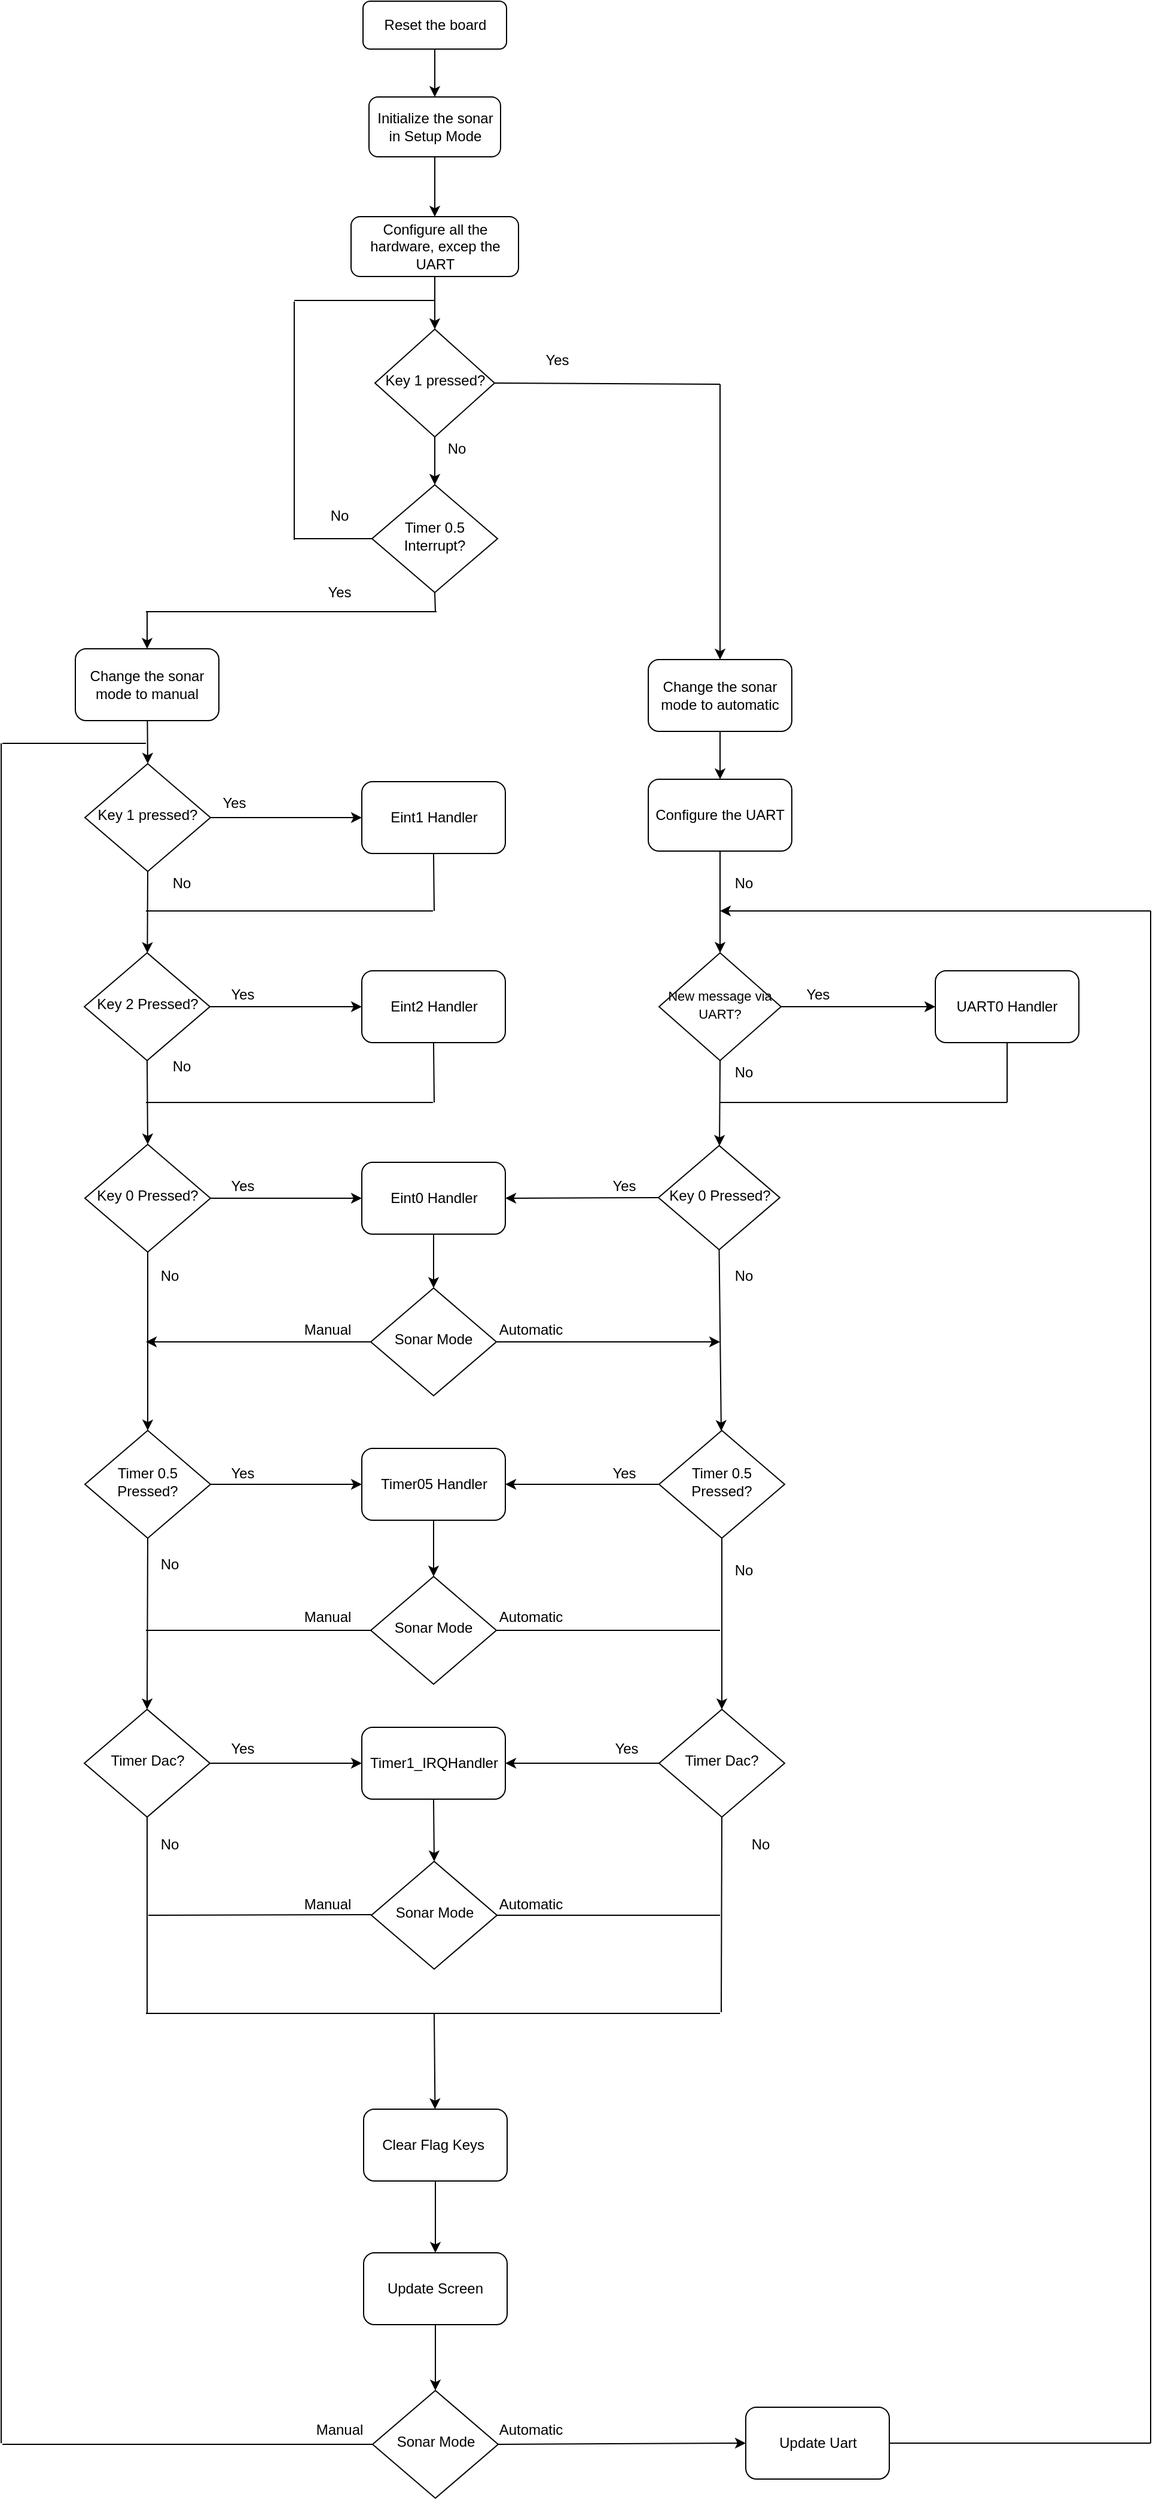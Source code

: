 <mxfile version="14.2.4" type="device"><diagram id="C5RBs43oDa-KdzZeNtuy" name="Page-1"><mxGraphModel dx="1422" dy="724" grid="1" gridSize="10" guides="1" tooltips="1" connect="1" arrows="1" fold="1" page="1" pageScale="1" pageWidth="1654" pageHeight="2336" math="0" shadow="0"><root><mxCell id="WIyWlLk6GJQsqaUBKTNV-0"/><mxCell id="WIyWlLk6GJQsqaUBKTNV-1" parent="WIyWlLk6GJQsqaUBKTNV-0"/><mxCell id="WIyWlLk6GJQsqaUBKTNV-3" value="Reset the board" style="rounded=1;whiteSpace=wrap;html=1;fontSize=12;glass=0;strokeWidth=1;shadow=0;" parent="WIyWlLk6GJQsqaUBKTNV-1" vertex="1"><mxGeometry x="541.5" y="40" width="120" height="40" as="geometry"/></mxCell><mxCell id="4VeBhfppDCHoJn8BkXai-1" value="Configure all the hardware, excep the UART" style="rounded=1;whiteSpace=wrap;html=1;fontSize=12;glass=0;strokeWidth=1;shadow=0;" parent="WIyWlLk6GJQsqaUBKTNV-1" vertex="1"><mxGeometry x="531.5" y="220" width="140" height="50" as="geometry"/></mxCell><mxCell id="4VeBhfppDCHoJn8BkXai-3" value="Initialize the sonar in Setup Mode" style="rounded=1;whiteSpace=wrap;html=1;" parent="WIyWlLk6GJQsqaUBKTNV-1" vertex="1"><mxGeometry x="546.5" y="120" width="110" height="50" as="geometry"/></mxCell><mxCell id="4VeBhfppDCHoJn8BkXai-4" value="" style="endArrow=classic;html=1;exitX=0.5;exitY=1;exitDx=0;exitDy=0;entryX=0.5;entryY=0;entryDx=0;entryDy=0;" parent="WIyWlLk6GJQsqaUBKTNV-1" source="WIyWlLk6GJQsqaUBKTNV-3" target="4VeBhfppDCHoJn8BkXai-3" edge="1"><mxGeometry width="50" height="50" relative="1" as="geometry"><mxPoint x="781.5" y="160" as="sourcePoint"/><mxPoint x="831.5" y="110" as="targetPoint"/></mxGeometry></mxCell><mxCell id="4VeBhfppDCHoJn8BkXai-5" value="" style="endArrow=classic;html=1;exitX=0.5;exitY=1;exitDx=0;exitDy=0;entryX=0.5;entryY=0;entryDx=0;entryDy=0;" parent="WIyWlLk6GJQsqaUBKTNV-1" source="4VeBhfppDCHoJn8BkXai-3" target="4VeBhfppDCHoJn8BkXai-1" edge="1"><mxGeometry width="50" height="50" relative="1" as="geometry"><mxPoint x="781.5" y="280" as="sourcePoint"/><mxPoint x="601.5" y="210" as="targetPoint"/></mxGeometry></mxCell><mxCell id="4VeBhfppDCHoJn8BkXai-6" value="Timer 0.5 Interrupt?" style="rhombus;whiteSpace=wrap;html=1;shadow=0;fontFamily=Helvetica;fontSize=12;align=center;strokeWidth=1;spacing=6;spacingTop=-4;" parent="WIyWlLk6GJQsqaUBKTNV-1" vertex="1"><mxGeometry x="549" y="444" width="105" height="90" as="geometry"/></mxCell><mxCell id="4VeBhfppDCHoJn8BkXai-8" value="Key 1 pressed?" style="rhombus;whiteSpace=wrap;html=1;shadow=0;fontFamily=Helvetica;fontSize=12;align=center;strokeWidth=1;spacing=6;spacingTop=-4;" parent="WIyWlLk6GJQsqaUBKTNV-1" vertex="1"><mxGeometry x="551.5" y="314" width="100" height="90" as="geometry"/></mxCell><mxCell id="4VeBhfppDCHoJn8BkXai-10" value="Yes" style="text;html=1;strokeColor=none;fillColor=none;align=center;verticalAlign=middle;whiteSpace=wrap;rounded=0;" parent="WIyWlLk6GJQsqaUBKTNV-1" vertex="1"><mxGeometry x="684" y="330" width="40" height="20" as="geometry"/></mxCell><mxCell id="4VeBhfppDCHoJn8BkXai-12" value="Change the sonar mode to automatic" style="rounded=1;whiteSpace=wrap;html=1;" parent="WIyWlLk6GJQsqaUBKTNV-1" vertex="1"><mxGeometry x="780" y="590" width="120" height="60" as="geometry"/></mxCell><mxCell id="4VeBhfppDCHoJn8BkXai-13" value="Configure the UART" style="rounded=1;whiteSpace=wrap;html=1;" parent="WIyWlLk6GJQsqaUBKTNV-1" vertex="1"><mxGeometry x="780" y="690" width="120" height="60" as="geometry"/></mxCell><mxCell id="4VeBhfppDCHoJn8BkXai-16" value="" style="endArrow=none;html=1;entryX=0;entryY=0.5;entryDx=0;entryDy=0;" parent="WIyWlLk6GJQsqaUBKTNV-1" target="4VeBhfppDCHoJn8BkXai-6" edge="1"><mxGeometry width="50" height="50" relative="1" as="geometry"><mxPoint x="484" y="489" as="sourcePoint"/><mxPoint x="604" y="578" as="targetPoint"/></mxGeometry></mxCell><mxCell id="4VeBhfppDCHoJn8BkXai-17" value="" style="endArrow=none;html=1;" parent="WIyWlLk6GJQsqaUBKTNV-1" edge="1"><mxGeometry width="50" height="50" relative="1" as="geometry"><mxPoint x="484" y="490" as="sourcePoint"/><mxPoint x="484" y="291" as="targetPoint"/></mxGeometry></mxCell><mxCell id="4VeBhfppDCHoJn8BkXai-18" value="" style="endArrow=classic;html=1;exitX=0.5;exitY=1;exitDx=0;exitDy=0;entryX=0.5;entryY=0;entryDx=0;entryDy=0;" parent="WIyWlLk6GJQsqaUBKTNV-1" source="4VeBhfppDCHoJn8BkXai-1" target="4VeBhfppDCHoJn8BkXai-8" edge="1"><mxGeometry width="50" height="50" relative="1" as="geometry"><mxPoint x="608.5" y="269" as="sourcePoint"/><mxPoint x="554" y="380" as="targetPoint"/></mxGeometry></mxCell><mxCell id="4VeBhfppDCHoJn8BkXai-20" value="" style="endArrow=none;html=1;" parent="WIyWlLk6GJQsqaUBKTNV-1" edge="1"><mxGeometry width="50" height="50" relative="1" as="geometry"><mxPoint x="484" y="290" as="sourcePoint"/><mxPoint x="602" y="290" as="targetPoint"/></mxGeometry></mxCell><mxCell id="4VeBhfppDCHoJn8BkXai-21" value="" style="endArrow=classic;html=1;exitX=0.5;exitY=1;exitDx=0;exitDy=0;entryX=0.5;entryY=0;entryDx=0;entryDy=0;" parent="WIyWlLk6GJQsqaUBKTNV-1" source="4VeBhfppDCHoJn8BkXai-8" target="4VeBhfppDCHoJn8BkXai-6" edge="1"><mxGeometry width="50" height="50" relative="1" as="geometry"><mxPoint x="714" y="550" as="sourcePoint"/><mxPoint x="764" y="500" as="targetPoint"/></mxGeometry></mxCell><mxCell id="4VeBhfppDCHoJn8BkXai-22" value="" style="endArrow=classic;html=1;exitX=0.5;exitY=1;exitDx=0;exitDy=0;entryX=0.5;entryY=0;entryDx=0;entryDy=0;" parent="WIyWlLk6GJQsqaUBKTNV-1" source="4VeBhfppDCHoJn8BkXai-12" target="4VeBhfppDCHoJn8BkXai-13" edge="1"><mxGeometry width="50" height="50" relative="1" as="geometry"><mxPoint x="824" y="385" as="sourcePoint"/><mxPoint x="840" y="426" as="targetPoint"/></mxGeometry></mxCell><mxCell id="4VeBhfppDCHoJn8BkXai-23" value="Change the sonar mode to manual" style="rounded=1;whiteSpace=wrap;html=1;" parent="WIyWlLk6GJQsqaUBKTNV-1" vertex="1"><mxGeometry x="301" y="581" width="120" height="60" as="geometry"/></mxCell><mxCell id="4VeBhfppDCHoJn8BkXai-26" value="" style="endArrow=classic;html=1;entryX=0.5;entryY=0;entryDx=0;entryDy=0;" parent="WIyWlLk6GJQsqaUBKTNV-1" source="4VeBhfppDCHoJn8BkXai-23" target="4VeBhfppDCHoJn8BkXai-28" edge="1"><mxGeometry width="50" height="50" relative="1" as="geometry"><mxPoint x="361" y="703" as="sourcePoint"/><mxPoint x="414" y="724" as="targetPoint"/></mxGeometry></mxCell><mxCell id="4VeBhfppDCHoJn8BkXai-28" value="Key 1 pressed?" style="rhombus;whiteSpace=wrap;html=1;shadow=0;fontFamily=Helvetica;fontSize=12;align=center;strokeWidth=1;spacing=6;spacingTop=-4;" parent="WIyWlLk6GJQsqaUBKTNV-1" vertex="1"><mxGeometry x="309" y="677" width="105" height="90" as="geometry"/></mxCell><mxCell id="4VeBhfppDCHoJn8BkXai-30" value="Key 0 Pressed?" style="rhombus;whiteSpace=wrap;html=1;shadow=0;fontFamily=Helvetica;fontSize=12;align=center;strokeWidth=1;spacing=6;spacingTop=-4;" parent="WIyWlLk6GJQsqaUBKTNV-1" vertex="1"><mxGeometry x="309" y="995" width="105" height="90" as="geometry"/></mxCell><mxCell id="4VeBhfppDCHoJn8BkXai-32" value="" style="endArrow=classic;html=1;exitX=0.5;exitY=1;exitDx=0;exitDy=0;" parent="WIyWlLk6GJQsqaUBKTNV-1" source="4VeBhfppDCHoJn8BkXai-28" target="4VeBhfppDCHoJn8BkXai-33" edge="1"><mxGeometry width="50" height="50" relative="1" as="geometry"><mxPoint x="364" y="790" as="sourcePoint"/><mxPoint x="361" y="843" as="targetPoint"/></mxGeometry></mxCell><mxCell id="4VeBhfppDCHoJn8BkXai-33" value="Key 2 Pressed?" style="rhombus;whiteSpace=wrap;html=1;shadow=0;fontFamily=Helvetica;fontSize=12;align=center;strokeWidth=1;spacing=6;spacingTop=-4;" parent="WIyWlLk6GJQsqaUBKTNV-1" vertex="1"><mxGeometry x="308.5" y="835" width="105" height="90" as="geometry"/></mxCell><mxCell id="4VeBhfppDCHoJn8BkXai-34" value="" style="endArrow=classic;html=1;exitX=0.5;exitY=1;exitDx=0;exitDy=0;entryX=0.5;entryY=0;entryDx=0;entryDy=0;" parent="WIyWlLk6GJQsqaUBKTNV-1" source="4VeBhfppDCHoJn8BkXai-33" target="4VeBhfppDCHoJn8BkXai-30" edge="1"><mxGeometry width="50" height="50" relative="1" as="geometry"><mxPoint x="54" y="910" as="sourcePoint"/><mxPoint x="359" y="960" as="targetPoint"/></mxGeometry></mxCell><mxCell id="4VeBhfppDCHoJn8BkXai-35" value="No" style="text;html=1;strokeColor=none;fillColor=none;align=center;verticalAlign=middle;whiteSpace=wrap;rounded=0;" parent="WIyWlLk6GJQsqaUBKTNV-1" vertex="1"><mxGeometry x="370" y="767" width="40" height="20" as="geometry"/></mxCell><mxCell id="4VeBhfppDCHoJn8BkXai-36" value="No" style="text;html=1;strokeColor=none;fillColor=none;align=center;verticalAlign=middle;whiteSpace=wrap;rounded=0;" parent="WIyWlLk6GJQsqaUBKTNV-1" vertex="1"><mxGeometry x="370" y="920" width="40" height="20" as="geometry"/></mxCell><mxCell id="4VeBhfppDCHoJn8BkXai-37" value="No" style="text;html=1;strokeColor=none;fillColor=none;align=center;verticalAlign=middle;whiteSpace=wrap;rounded=0;" parent="WIyWlLk6GJQsqaUBKTNV-1" vertex="1"><mxGeometry x="360" y="1336" width="40" height="20" as="geometry"/></mxCell><mxCell id="4VeBhfppDCHoJn8BkXai-38" value="" style="endArrow=classic;html=1;exitX=0.5;exitY=1;exitDx=0;exitDy=0;" parent="WIyWlLk6GJQsqaUBKTNV-1" source="4VeBhfppDCHoJn8BkXai-30" target="4VeBhfppDCHoJn8BkXai-39" edge="1"><mxGeometry width="50" height="50" relative="1" as="geometry"><mxPoint x="370.0" y="1050" as="sourcePoint"/><mxPoint x="363" y="1097" as="targetPoint"/></mxGeometry></mxCell><mxCell id="4VeBhfppDCHoJn8BkXai-39" value="Timer 0.5 Pressed?" style="rhombus;whiteSpace=wrap;html=1;shadow=0;fontFamily=Helvetica;fontSize=12;align=center;strokeWidth=1;spacing=6;spacingTop=-4;" parent="WIyWlLk6GJQsqaUBKTNV-1" vertex="1"><mxGeometry x="309" y="1234" width="105" height="90" as="geometry"/></mxCell><mxCell id="4VeBhfppDCHoJn8BkXai-42" value="No" style="text;html=1;strokeColor=none;fillColor=none;align=center;verticalAlign=middle;whiteSpace=wrap;rounded=0;" parent="WIyWlLk6GJQsqaUBKTNV-1" vertex="1"><mxGeometry x="360" y="1570" width="40" height="20" as="geometry"/></mxCell><mxCell id="4VeBhfppDCHoJn8BkXai-43" value="" style="endArrow=classic;html=1;exitX=0.5;exitY=1;exitDx=0;exitDy=0;entryX=0.5;entryY=0;entryDx=0;entryDy=0;" parent="WIyWlLk6GJQsqaUBKTNV-1" source="4VeBhfppDCHoJn8BkXai-46" target="4VeBhfppDCHoJn8BkXai-45" edge="1"><mxGeometry width="50" height="50" relative="1" as="geometry"><mxPoint x="435" y="1971" as="sourcePoint"/><mxPoint x="602" y="1911" as="targetPoint"/></mxGeometry></mxCell><mxCell id="4VeBhfppDCHoJn8BkXai-45" value="Update Screen" style="rounded=1;whiteSpace=wrap;html=1;" parent="WIyWlLk6GJQsqaUBKTNV-1" vertex="1"><mxGeometry x="542" y="1921" width="120" height="60" as="geometry"/></mxCell><mxCell id="4VeBhfppDCHoJn8BkXai-46" value="Clear Flag Keys&amp;nbsp;" style="rounded=1;whiteSpace=wrap;html=1;" parent="WIyWlLk6GJQsqaUBKTNV-1" vertex="1"><mxGeometry x="542" y="1801" width="120" height="60" as="geometry"/></mxCell><mxCell id="4VeBhfppDCHoJn8BkXai-47" value="" style="endArrow=none;html=1;entryX=0.5;entryY=1;entryDx=0;entryDy=0;" parent="WIyWlLk6GJQsqaUBKTNV-1" target="4VeBhfppDCHoJn8BkXai-6" edge="1"><mxGeometry width="50" height="50" relative="1" as="geometry"><mxPoint x="602" y="550" as="sourcePoint"/><mxPoint x="614" y="590" as="targetPoint"/></mxGeometry></mxCell><mxCell id="4VeBhfppDCHoJn8BkXai-48" value="" style="endArrow=none;html=1;" parent="WIyWlLk6GJQsqaUBKTNV-1" edge="1"><mxGeometry width="50" height="50" relative="1" as="geometry"><mxPoint x="360" y="550" as="sourcePoint"/><mxPoint x="603" y="550" as="targetPoint"/></mxGeometry></mxCell><mxCell id="4VeBhfppDCHoJn8BkXai-49" value="" style="endArrow=classic;html=1;entryX=0.5;entryY=0;entryDx=0;entryDy=0;" parent="WIyWlLk6GJQsqaUBKTNV-1" target="4VeBhfppDCHoJn8BkXai-23" edge="1"><mxGeometry width="50" height="50" relative="1" as="geometry"><mxPoint x="361" y="550" as="sourcePoint"/><mxPoint x="751" y="680" as="targetPoint"/></mxGeometry></mxCell><mxCell id="4VeBhfppDCHoJn8BkXai-50" value="" style="endArrow=none;html=1;exitX=0.5;exitY=1;exitDx=0;exitDy=0;" parent="WIyWlLk6GJQsqaUBKTNV-1" edge="1"><mxGeometry width="50" height="50" relative="1" as="geometry"><mxPoint x="361" y="1708" as="sourcePoint"/><mxPoint x="361" y="1721" as="targetPoint"/></mxGeometry></mxCell><mxCell id="4VeBhfppDCHoJn8BkXai-51" value="" style="endArrow=none;html=1;" parent="WIyWlLk6GJQsqaUBKTNV-1" edge="1"><mxGeometry width="50" height="50" relative="1" as="geometry"><mxPoint x="360" y="1721" as="sourcePoint"/><mxPoint x="600" y="1721" as="targetPoint"/></mxGeometry></mxCell><mxCell id="4VeBhfppDCHoJn8BkXai-52" value="" style="endArrow=classic;html=1;" parent="WIyWlLk6GJQsqaUBKTNV-1" target="4VeBhfppDCHoJn8BkXai-46" edge="1"><mxGeometry width="50" height="50" relative="1" as="geometry"><mxPoint x="601" y="1721" as="sourcePoint"/><mxPoint x="417" y="1811" as="targetPoint"/></mxGeometry></mxCell><mxCell id="4VeBhfppDCHoJn8BkXai-53" value="" style="endArrow=classic;html=1;exitX=0.5;exitY=1;exitDx=0;exitDy=0;entryX=0.5;entryY=0;entryDx=0;entryDy=0;" parent="WIyWlLk6GJQsqaUBKTNV-1" source="4VeBhfppDCHoJn8BkXai-45" target="4VeBhfppDCHoJn8BkXai-55" edge="1"><mxGeometry width="50" height="50" relative="1" as="geometry"><mxPoint x="580" y="2171" as="sourcePoint"/><mxPoint x="602" y="2051" as="targetPoint"/></mxGeometry></mxCell><mxCell id="4VeBhfppDCHoJn8BkXai-55" value="Sonar Mode" style="rhombus;whiteSpace=wrap;html=1;shadow=0;fontFamily=Helvetica;fontSize=12;align=center;strokeWidth=1;spacing=6;spacingTop=-4;" parent="WIyWlLk6GJQsqaUBKTNV-1" vertex="1"><mxGeometry x="549.5" y="2036" width="105" height="90" as="geometry"/></mxCell><mxCell id="4VeBhfppDCHoJn8BkXai-56" value="" style="endArrow=none;html=1;entryX=0;entryY=0.5;entryDx=0;entryDy=0;" parent="WIyWlLk6GJQsqaUBKTNV-1" target="4VeBhfppDCHoJn8BkXai-55" edge="1"><mxGeometry width="50" height="50" relative="1" as="geometry"><mxPoint x="240" y="2081" as="sourcePoint"/><mxPoint x="450" y="2085" as="targetPoint"/></mxGeometry></mxCell><mxCell id="4VeBhfppDCHoJn8BkXai-58" value="" style="endArrow=none;html=1;" parent="WIyWlLk6GJQsqaUBKTNV-1" edge="1"><mxGeometry width="50" height="50" relative="1" as="geometry"><mxPoint x="239" y="1780" as="sourcePoint"/><mxPoint x="239" y="660" as="targetPoint"/></mxGeometry></mxCell><mxCell id="4VeBhfppDCHoJn8BkXai-59" value="" style="endArrow=none;html=1;" parent="WIyWlLk6GJQsqaUBKTNV-1" edge="1"><mxGeometry width="50" height="50" relative="1" as="geometry"><mxPoint x="240" y="660" as="sourcePoint"/><mxPoint x="360" y="660" as="targetPoint"/></mxGeometry></mxCell><mxCell id="4VeBhfppDCHoJn8BkXai-60" value="Manual" style="text;html=1;strokeColor=none;fillColor=none;align=center;verticalAlign=middle;whiteSpace=wrap;rounded=0;" parent="WIyWlLk6GJQsqaUBKTNV-1" vertex="1"><mxGeometry x="502" y="2059" width="40" height="20" as="geometry"/></mxCell><mxCell id="4VeBhfppDCHoJn8BkXai-62" value="&lt;font style=&quot;font-size: 11px&quot;&gt;New message via UART?&lt;/font&gt;" style="rhombus;whiteSpace=wrap;html=1;shadow=0;fontFamily=Helvetica;fontSize=12;align=center;strokeWidth=1;spacing=6;spacingTop=-4;" parent="WIyWlLk6GJQsqaUBKTNV-1" vertex="1"><mxGeometry x="789" y="835" width="102" height="90" as="geometry"/></mxCell><mxCell id="4VeBhfppDCHoJn8BkXai-64" value="" style="endArrow=classic;html=1;exitX=0.5;exitY=1;exitDx=0;exitDy=0;" parent="WIyWlLk6GJQsqaUBKTNV-1" source="4VeBhfppDCHoJn8BkXai-62" target="4VeBhfppDCHoJn8BkXai-65" edge="1"><mxGeometry width="50" height="50" relative="1" as="geometry"><mxPoint x="843" y="790" as="sourcePoint"/><mxPoint x="840" y="843" as="targetPoint"/></mxGeometry></mxCell><mxCell id="4VeBhfppDCHoJn8BkXai-65" value="Key 0 Pressed?" style="rhombus;whiteSpace=wrap;html=1;shadow=0;fontFamily=Helvetica;fontSize=12;align=center;strokeWidth=1;spacing=6;spacingTop=-4;" parent="WIyWlLk6GJQsqaUBKTNV-1" vertex="1"><mxGeometry x="788.5" y="996" width="101.5" height="87" as="geometry"/></mxCell><mxCell id="4VeBhfppDCHoJn8BkXai-67" value="No" style="text;html=1;strokeColor=none;fillColor=none;align=center;verticalAlign=middle;whiteSpace=wrap;rounded=0;rotation=0;" parent="WIyWlLk6GJQsqaUBKTNV-1" vertex="1"><mxGeometry x="840" y="1341" width="40" height="20" as="geometry"/></mxCell><mxCell id="4VeBhfppDCHoJn8BkXai-69" value="No" style="text;html=1;strokeColor=none;fillColor=none;align=center;verticalAlign=middle;whiteSpace=wrap;rounded=0;" parent="WIyWlLk6GJQsqaUBKTNV-1" vertex="1"><mxGeometry x="840" y="1095" width="40" height="20" as="geometry"/></mxCell><mxCell id="4VeBhfppDCHoJn8BkXai-70" value="" style="endArrow=classic;html=1;exitX=0.5;exitY=1;exitDx=0;exitDy=0;" parent="WIyWlLk6GJQsqaUBKTNV-1" source="4VeBhfppDCHoJn8BkXai-65" target="4VeBhfppDCHoJn8BkXai-71" edge="1"><mxGeometry width="50" height="50" relative="1" as="geometry"><mxPoint x="830" y="1100" as="sourcePoint"/><mxPoint x="842" y="1132" as="targetPoint"/></mxGeometry></mxCell><mxCell id="4VeBhfppDCHoJn8BkXai-71" value="Timer 0.5 Pressed?" style="rhombus;whiteSpace=wrap;html=1;shadow=0;fontFamily=Helvetica;fontSize=12;align=center;strokeWidth=1;spacing=6;spacingTop=-4;" parent="WIyWlLk6GJQsqaUBKTNV-1" vertex="1"><mxGeometry x="789" y="1234" width="105" height="90" as="geometry"/></mxCell><mxCell id="4VeBhfppDCHoJn8BkXai-72" value="No" style="text;html=1;strokeColor=none;fillColor=none;align=center;verticalAlign=middle;whiteSpace=wrap;rounded=0;" parent="WIyWlLk6GJQsqaUBKTNV-1" vertex="1"><mxGeometry x="854" y="1570" width="40" height="20" as="geometry"/></mxCell><mxCell id="4VeBhfppDCHoJn8BkXai-73" value="" style="endArrow=none;html=1;exitX=0.5;exitY=1;exitDx=0;exitDy=0;" parent="WIyWlLk6GJQsqaUBKTNV-1" source="4VeBhfppDCHoJn8BkXai-78" edge="1"><mxGeometry width="50" height="50" relative="1" as="geometry"><mxPoint x="841" y="1570" as="sourcePoint"/><mxPoint x="841" y="1720" as="targetPoint"/></mxGeometry></mxCell><mxCell id="4VeBhfppDCHoJn8BkXai-74" value="" style="endArrow=none;html=1;" parent="WIyWlLk6GJQsqaUBKTNV-1" edge="1"><mxGeometry width="50" height="50" relative="1" as="geometry"><mxPoint x="600" y="1721" as="sourcePoint"/><mxPoint x="840" y="1721" as="targetPoint"/></mxGeometry></mxCell><mxCell id="4VeBhfppDCHoJn8BkXai-75" value="Update Uart" style="rounded=1;whiteSpace=wrap;html=1;" parent="WIyWlLk6GJQsqaUBKTNV-1" vertex="1"><mxGeometry x="861.5" y="2050" width="120" height="60" as="geometry"/></mxCell><mxCell id="4VeBhfppDCHoJn8BkXai-76" value="" style="endArrow=classic;html=1;exitX=1;exitY=0.5;exitDx=0;exitDy=0;entryX=0;entryY=0.5;entryDx=0;entryDy=0;" parent="WIyWlLk6GJQsqaUBKTNV-1" source="4VeBhfppDCHoJn8BkXai-55" target="4VeBhfppDCHoJn8BkXai-75" edge="1"><mxGeometry width="50" height="50" relative="1" as="geometry"><mxPoint x="720" y="2240" as="sourcePoint"/><mxPoint x="780" y="2081" as="targetPoint"/></mxGeometry></mxCell><mxCell id="4VeBhfppDCHoJn8BkXai-77" value="Timer Dac?" style="rhombus;whiteSpace=wrap;html=1;shadow=0;fontFamily=Helvetica;fontSize=12;align=center;strokeWidth=1;spacing=6;spacingTop=-4;" parent="WIyWlLk6GJQsqaUBKTNV-1" vertex="1"><mxGeometry x="308.5" y="1467" width="105" height="90" as="geometry"/></mxCell><mxCell id="4VeBhfppDCHoJn8BkXai-78" value="Timer Dac?" style="rhombus;whiteSpace=wrap;html=1;shadow=0;fontFamily=Helvetica;fontSize=12;align=center;strokeWidth=1;spacing=6;spacingTop=-4;" parent="WIyWlLk6GJQsqaUBKTNV-1" vertex="1"><mxGeometry x="789" y="1467" width="105" height="90" as="geometry"/></mxCell><mxCell id="4VeBhfppDCHoJn8BkXai-79" value="" style="endArrow=classic;html=1;exitX=0.5;exitY=1;exitDx=0;exitDy=0;entryX=0.5;entryY=0;entryDx=0;entryDy=0;" parent="WIyWlLk6GJQsqaUBKTNV-1" source="4VeBhfppDCHoJn8BkXai-39" target="4VeBhfppDCHoJn8BkXai-77" edge="1"><mxGeometry width="50" height="50" relative="1" as="geometry"><mxPoint x="680" y="1452" as="sourcePoint"/><mxPoint x="730" y="1402" as="targetPoint"/></mxGeometry></mxCell><mxCell id="4VeBhfppDCHoJn8BkXai-80" value="" style="endArrow=classic;html=1;exitX=0.5;exitY=1;exitDx=0;exitDy=0;entryX=0.5;entryY=0;entryDx=0;entryDy=0;" parent="WIyWlLk6GJQsqaUBKTNV-1" source="4VeBhfppDCHoJn8BkXai-71" target="4VeBhfppDCHoJn8BkXai-78" edge="1"><mxGeometry width="50" height="50" relative="1" as="geometry"><mxPoint x="610" y="1543" as="sourcePoint"/><mxPoint x="660" y="1493" as="targetPoint"/></mxGeometry></mxCell><mxCell id="4VeBhfppDCHoJn8BkXai-81" value="" style="endArrow=classic;html=1;exitX=0.5;exitY=1;exitDx=0;exitDy=0;entryX=0.5;entryY=0;entryDx=0;entryDy=0;" parent="WIyWlLk6GJQsqaUBKTNV-1" source="4VeBhfppDCHoJn8BkXai-13" target="4VeBhfppDCHoJn8BkXai-62" edge="1"><mxGeometry width="50" height="50" relative="1" as="geometry"><mxPoint x="930" y="600" as="sourcePoint"/><mxPoint x="980" y="550" as="targetPoint"/></mxGeometry></mxCell><mxCell id="4VeBhfppDCHoJn8BkXai-82" value="" style="endArrow=none;html=1;exitX=1;exitY=0.5;exitDx=0;exitDy=0;" parent="WIyWlLk6GJQsqaUBKTNV-1" source="4VeBhfppDCHoJn8BkXai-8" edge="1"><mxGeometry width="50" height="50" relative="1" as="geometry"><mxPoint x="651.5" y="352" as="sourcePoint"/><mxPoint x="840" y="360" as="targetPoint"/></mxGeometry></mxCell><mxCell id="4VeBhfppDCHoJn8BkXai-83" value="" style="endArrow=classic;html=1;entryX=0.5;entryY=0;entryDx=0;entryDy=0;" parent="WIyWlLk6GJQsqaUBKTNV-1" target="4VeBhfppDCHoJn8BkXai-12" edge="1"><mxGeometry width="50" height="50" relative="1" as="geometry"><mxPoint x="840" y="360" as="sourcePoint"/><mxPoint x="1020" y="510" as="targetPoint"/></mxGeometry></mxCell><mxCell id="4VeBhfppDCHoJn8BkXai-85" value="No" style="text;html=1;strokeColor=none;fillColor=none;align=center;verticalAlign=middle;whiteSpace=wrap;rounded=0;" parent="WIyWlLk6GJQsqaUBKTNV-1" vertex="1"><mxGeometry x="600" y="404" width="40" height="20" as="geometry"/></mxCell><mxCell id="4VeBhfppDCHoJn8BkXai-86" value="No" style="text;html=1;strokeColor=none;fillColor=none;align=center;verticalAlign=middle;whiteSpace=wrap;rounded=0;" parent="WIyWlLk6GJQsqaUBKTNV-1" vertex="1"><mxGeometry x="502" y="460" width="40" height="20" as="geometry"/></mxCell><mxCell id="4VeBhfppDCHoJn8BkXai-87" value="No" style="text;html=1;strokeColor=none;fillColor=none;align=center;verticalAlign=middle;whiteSpace=wrap;rounded=0;" parent="WIyWlLk6GJQsqaUBKTNV-1" vertex="1"><mxGeometry x="360" y="1095" width="40" height="20" as="geometry"/></mxCell><mxCell id="4VeBhfppDCHoJn8BkXai-88" value="No" style="text;html=1;strokeColor=none;fillColor=none;align=center;verticalAlign=middle;whiteSpace=wrap;rounded=0;" parent="WIyWlLk6GJQsqaUBKTNV-1" vertex="1"><mxGeometry x="840" y="925" width="40" height="20" as="geometry"/></mxCell><mxCell id="4VeBhfppDCHoJn8BkXai-92" value="Timer1_IRQHandler" style="rounded=1;whiteSpace=wrap;html=1;" parent="WIyWlLk6GJQsqaUBKTNV-1" vertex="1"><mxGeometry x="540.5" y="1482" width="120" height="60" as="geometry"/></mxCell><mxCell id="4VeBhfppDCHoJn8BkXai-94" value="Timer05 Handler" style="rounded=1;whiteSpace=wrap;html=1;" parent="WIyWlLk6GJQsqaUBKTNV-1" vertex="1"><mxGeometry x="540.5" y="1249" width="120" height="60" as="geometry"/></mxCell><mxCell id="4VeBhfppDCHoJn8BkXai-95" value="Eint0 Handler" style="rounded=1;whiteSpace=wrap;html=1;" parent="WIyWlLk6GJQsqaUBKTNV-1" vertex="1"><mxGeometry x="540.5" y="1010" width="120" height="60" as="geometry"/></mxCell><mxCell id="4VeBhfppDCHoJn8BkXai-96" value="Eint2 Handler" style="rounded=1;whiteSpace=wrap;html=1;" parent="WIyWlLk6GJQsqaUBKTNV-1" vertex="1"><mxGeometry x="540.5" y="850" width="120" height="60" as="geometry"/></mxCell><mxCell id="4VeBhfppDCHoJn8BkXai-97" value="Eint1 Handler" style="rounded=1;whiteSpace=wrap;html=1;" parent="WIyWlLk6GJQsqaUBKTNV-1" vertex="1"><mxGeometry x="540.5" y="692" width="120" height="60" as="geometry"/></mxCell><mxCell id="4VeBhfppDCHoJn8BkXai-98" value="" style="endArrow=none;html=1;entryX=0.5;entryY=1;entryDx=0;entryDy=0;" parent="WIyWlLk6GJQsqaUBKTNV-1" target="4VeBhfppDCHoJn8BkXai-77" edge="1"><mxGeometry width="50" height="50" relative="1" as="geometry"><mxPoint x="361" y="1710" as="sourcePoint"/><mxPoint x="340" y="1622" as="targetPoint"/></mxGeometry></mxCell><mxCell id="4VeBhfppDCHoJn8BkXai-99" value="No" style="text;html=1;strokeColor=none;fillColor=none;align=center;verticalAlign=middle;whiteSpace=wrap;rounded=0;" parent="WIyWlLk6GJQsqaUBKTNV-1" vertex="1"><mxGeometry x="840" y="767" width="40" height="20" as="geometry"/></mxCell><mxCell id="4VeBhfppDCHoJn8BkXai-100" value="" style="endArrow=none;html=1;" parent="WIyWlLk6GJQsqaUBKTNV-1" edge="1"><mxGeometry width="50" height="50" relative="1" as="geometry"><mxPoint x="239" y="2080" as="sourcePoint"/><mxPoint x="239" y="2010" as="targetPoint"/></mxGeometry></mxCell><mxCell id="4VeBhfppDCHoJn8BkXai-101" value="Yes" style="text;html=1;strokeColor=none;fillColor=none;align=center;verticalAlign=middle;whiteSpace=wrap;rounded=0;" parent="WIyWlLk6GJQsqaUBKTNV-1" vertex="1"><mxGeometry x="502" y="524" width="40" height="20" as="geometry"/></mxCell><mxCell id="4VeBhfppDCHoJn8BkXai-102" value="" style="endArrow=classic;html=1;exitX=1;exitY=0.5;exitDx=0;exitDy=0;entryX=0;entryY=0.5;entryDx=0;entryDy=0;" parent="WIyWlLk6GJQsqaUBKTNV-1" source="4VeBhfppDCHoJn8BkXai-28" target="4VeBhfppDCHoJn8BkXai-97" edge="1"><mxGeometry width="50" height="50" relative="1" as="geometry"><mxPoint x="550" y="780" as="sourcePoint"/><mxPoint x="520" y="722" as="targetPoint"/></mxGeometry></mxCell><mxCell id="4VeBhfppDCHoJn8BkXai-103" value="" style="endArrow=classic;html=1;exitX=1;exitY=0.5;exitDx=0;exitDy=0;entryX=0;entryY=0.5;entryDx=0;entryDy=0;" parent="WIyWlLk6GJQsqaUBKTNV-1" source="4VeBhfppDCHoJn8BkXai-33" target="4VeBhfppDCHoJn8BkXai-96" edge="1"><mxGeometry width="50" height="50" relative="1" as="geometry"><mxPoint x="480" y="970" as="sourcePoint"/><mxPoint x="530" y="880" as="targetPoint"/></mxGeometry></mxCell><mxCell id="4VeBhfppDCHoJn8BkXai-104" value="" style="endArrow=classic;html=1;exitX=1;exitY=0.5;exitDx=0;exitDy=0;entryX=0;entryY=0.5;entryDx=0;entryDy=0;" parent="WIyWlLk6GJQsqaUBKTNV-1" source="4VeBhfppDCHoJn8BkXai-39" target="4VeBhfppDCHoJn8BkXai-94" edge="1"><mxGeometry width="50" height="50" relative="1" as="geometry"><mxPoint x="490" y="1399" as="sourcePoint"/><mxPoint x="530" y="1279" as="targetPoint"/></mxGeometry></mxCell><mxCell id="4VeBhfppDCHoJn8BkXai-105" value="" style="endArrow=classic;html=1;exitX=1;exitY=0.5;exitDx=0;exitDy=0;entryX=0;entryY=0.5;entryDx=0;entryDy=0;" parent="WIyWlLk6GJQsqaUBKTNV-1" source="4VeBhfppDCHoJn8BkXai-77" target="4VeBhfppDCHoJn8BkXai-92" edge="1"><mxGeometry width="50" height="50" relative="1" as="geometry"><mxPoint x="490" y="1602" as="sourcePoint"/><mxPoint x="540" y="1552" as="targetPoint"/></mxGeometry></mxCell><mxCell id="4VeBhfppDCHoJn8BkXai-106" value="" style="endArrow=classic;html=1;exitX=1;exitY=0.5;exitDx=0;exitDy=0;entryX=0;entryY=0.5;entryDx=0;entryDy=0;" parent="WIyWlLk6GJQsqaUBKTNV-1" source="4VeBhfppDCHoJn8BkXai-30" target="4VeBhfppDCHoJn8BkXai-95" edge="1"><mxGeometry width="50" height="50" relative="1" as="geometry"><mxPoint x="460" y="1160" as="sourcePoint"/><mxPoint x="510" y="1110" as="targetPoint"/></mxGeometry></mxCell><mxCell id="4VeBhfppDCHoJn8BkXai-116" value="" style="endArrow=none;html=1;entryX=0.5;entryY=1;entryDx=0;entryDy=0;" parent="WIyWlLk6GJQsqaUBKTNV-1" target="4VeBhfppDCHoJn8BkXai-97" edge="1"><mxGeometry width="50" height="50" relative="1" as="geometry"><mxPoint x="601" y="800" as="sourcePoint"/><mxPoint x="620" y="780" as="targetPoint"/></mxGeometry></mxCell><mxCell id="4VeBhfppDCHoJn8BkXai-118" value="" style="endArrow=none;html=1;" parent="WIyWlLk6GJQsqaUBKTNV-1" edge="1"><mxGeometry width="50" height="50" relative="1" as="geometry"><mxPoint x="360" y="800" as="sourcePoint"/><mxPoint x="600" y="800" as="targetPoint"/></mxGeometry></mxCell><mxCell id="4VeBhfppDCHoJn8BkXai-119" value="" style="endArrow=none;html=1;entryX=0.5;entryY=1;entryDx=0;entryDy=0;" parent="WIyWlLk6GJQsqaUBKTNV-1" target="4VeBhfppDCHoJn8BkXai-96" edge="1"><mxGeometry width="50" height="50" relative="1" as="geometry"><mxPoint x="601" y="960" as="sourcePoint"/><mxPoint x="610" y="970" as="targetPoint"/></mxGeometry></mxCell><mxCell id="4VeBhfppDCHoJn8BkXai-122" value="" style="endArrow=none;html=1;" parent="WIyWlLk6GJQsqaUBKTNV-1" edge="1"><mxGeometry width="50" height="50" relative="1" as="geometry"><mxPoint x="360" y="960" as="sourcePoint"/><mxPoint x="600" y="960" as="targetPoint"/></mxGeometry></mxCell><mxCell id="4VeBhfppDCHoJn8BkXai-123" value="Sonar Mode" style="rhombus;whiteSpace=wrap;html=1;shadow=0;fontFamily=Helvetica;fontSize=12;align=center;strokeWidth=1;spacing=6;spacingTop=-4;" parent="WIyWlLk6GJQsqaUBKTNV-1" vertex="1"><mxGeometry x="548" y="1115" width="105" height="90" as="geometry"/></mxCell><mxCell id="4VeBhfppDCHoJn8BkXai-125" value="" style="endArrow=classic;html=1;exitX=1;exitY=0.5;exitDx=0;exitDy=0;" parent="WIyWlLk6GJQsqaUBKTNV-1" source="4VeBhfppDCHoJn8BkXai-123" edge="1"><mxGeometry width="50" height="50" relative="1" as="geometry"><mxPoint x="690" y="1220" as="sourcePoint"/><mxPoint x="840" y="1160" as="targetPoint"/></mxGeometry></mxCell><mxCell id="4VeBhfppDCHoJn8BkXai-126" value="" style="endArrow=classic;html=1;exitX=0;exitY=0.5;exitDx=0;exitDy=0;" parent="WIyWlLk6GJQsqaUBKTNV-1" source="4VeBhfppDCHoJn8BkXai-123" edge="1"><mxGeometry width="50" height="50" relative="1" as="geometry"><mxPoint x="490" y="1280" as="sourcePoint"/><mxPoint x="360" y="1160" as="targetPoint"/></mxGeometry></mxCell><mxCell id="4VeBhfppDCHoJn8BkXai-127" value="Sonar Mode" style="rhombus;whiteSpace=wrap;html=1;shadow=0;fontFamily=Helvetica;fontSize=12;align=center;strokeWidth=1;spacing=6;spacingTop=-4;" parent="WIyWlLk6GJQsqaUBKTNV-1" vertex="1"><mxGeometry x="548" y="1356" width="105" height="90" as="geometry"/></mxCell><mxCell id="4VeBhfppDCHoJn8BkXai-128" value="" style="endArrow=classic;html=1;exitX=0;exitY=0.5;exitDx=0;exitDy=0;entryX=1;entryY=0.5;entryDx=0;entryDy=0;" parent="WIyWlLk6GJQsqaUBKTNV-1" source="4VeBhfppDCHoJn8BkXai-71" target="4VeBhfppDCHoJn8BkXai-94" edge="1"><mxGeometry width="50" height="50" relative="1" as="geometry"><mxPoint x="680" y="1380" as="sourcePoint"/><mxPoint x="730" y="1330" as="targetPoint"/></mxGeometry></mxCell><mxCell id="4VeBhfppDCHoJn8BkXai-132" value="Sonar Mode" style="rhombus;whiteSpace=wrap;html=1;shadow=0;fontFamily=Helvetica;fontSize=12;align=center;strokeWidth=1;spacing=6;spacingTop=-4;" parent="WIyWlLk6GJQsqaUBKTNV-1" vertex="1"><mxGeometry x="548.5" y="1594" width="105" height="90" as="geometry"/></mxCell><mxCell id="4VeBhfppDCHoJn8BkXai-135" value="" style="endArrow=none;html=1;entryX=0;entryY=0.5;entryDx=0;entryDy=0;" parent="WIyWlLk6GJQsqaUBKTNV-1" target="4VeBhfppDCHoJn8BkXai-127" edge="1"><mxGeometry width="50" height="50" relative="1" as="geometry"><mxPoint x="360" y="1401" as="sourcePoint"/><mxPoint x="530" y="1420" as="targetPoint"/></mxGeometry></mxCell><mxCell id="4VeBhfppDCHoJn8BkXai-136" value="" style="endArrow=none;html=1;exitX=1;exitY=0.5;exitDx=0;exitDy=0;" parent="WIyWlLk6GJQsqaUBKTNV-1" source="4VeBhfppDCHoJn8BkXai-127" edge="1"><mxGeometry width="50" height="50" relative="1" as="geometry"><mxPoint x="700" y="1490" as="sourcePoint"/><mxPoint x="840" y="1401" as="targetPoint"/></mxGeometry></mxCell><mxCell id="4VeBhfppDCHoJn8BkXai-137" value="" style="endArrow=none;html=1;exitX=1;exitY=0.5;exitDx=0;exitDy=0;" parent="WIyWlLk6GJQsqaUBKTNV-1" source="4VeBhfppDCHoJn8BkXai-132" edge="1"><mxGeometry width="50" height="50" relative="1" as="geometry"><mxPoint x="780" y="1670" as="sourcePoint"/><mxPoint x="840" y="1639" as="targetPoint"/></mxGeometry></mxCell><mxCell id="4VeBhfppDCHoJn8BkXai-138" value="" style="endArrow=none;html=1;" parent="WIyWlLk6GJQsqaUBKTNV-1" edge="1"><mxGeometry width="50" height="50" relative="1" as="geometry"><mxPoint x="362" y="1639" as="sourcePoint"/><mxPoint x="548.5" y="1638.5" as="targetPoint"/></mxGeometry></mxCell><mxCell id="4VeBhfppDCHoJn8BkXai-143" value="" style="endArrow=classic;html=1;exitX=1;exitY=0.5;exitDx=0;exitDy=0;entryX=0;entryY=0.5;entryDx=0;entryDy=0;" parent="WIyWlLk6GJQsqaUBKTNV-1" source="4VeBhfppDCHoJn8BkXai-62" target="4VeBhfppDCHoJn8BkXai-144" edge="1"><mxGeometry width="50" height="50" relative="1" as="geometry"><mxPoint x="1000" y="970" as="sourcePoint"/><mxPoint x="1000" y="880" as="targetPoint"/></mxGeometry></mxCell><mxCell id="4VeBhfppDCHoJn8BkXai-144" value="UART0 Handler" style="rounded=1;whiteSpace=wrap;html=1;" parent="WIyWlLk6GJQsqaUBKTNV-1" vertex="1"><mxGeometry x="1020" y="850" width="120" height="60" as="geometry"/></mxCell><mxCell id="4VeBhfppDCHoJn8BkXai-145" value="" style="endArrow=none;html=1;entryX=0.5;entryY=1;entryDx=0;entryDy=0;" parent="WIyWlLk6GJQsqaUBKTNV-1" target="4VeBhfppDCHoJn8BkXai-144" edge="1"><mxGeometry width="50" height="50" relative="1" as="geometry"><mxPoint x="1080" y="960" as="sourcePoint"/><mxPoint x="1090" y="950" as="targetPoint"/></mxGeometry></mxCell><mxCell id="4VeBhfppDCHoJn8BkXai-147" value="" style="endArrow=none;html=1;" parent="WIyWlLk6GJQsqaUBKTNV-1" edge="1"><mxGeometry width="50" height="50" relative="1" as="geometry"><mxPoint x="840" y="960" as="sourcePoint"/><mxPoint x="1080" y="960" as="targetPoint"/></mxGeometry></mxCell><mxCell id="4VeBhfppDCHoJn8BkXai-148" value="Yes" style="text;html=1;strokeColor=none;fillColor=none;align=center;verticalAlign=middle;whiteSpace=wrap;rounded=0;" parent="WIyWlLk6GJQsqaUBKTNV-1" vertex="1"><mxGeometry x="414" y="700" width="40" height="20" as="geometry"/></mxCell><mxCell id="4VeBhfppDCHoJn8BkXai-149" value="Yes" style="text;html=1;strokeColor=none;fillColor=none;align=center;verticalAlign=middle;whiteSpace=wrap;rounded=0;" parent="WIyWlLk6GJQsqaUBKTNV-1" vertex="1"><mxGeometry x="421" y="860" width="40" height="20" as="geometry"/></mxCell><mxCell id="4VeBhfppDCHoJn8BkXai-150" value="Yes" style="text;html=1;strokeColor=none;fillColor=none;align=center;verticalAlign=middle;whiteSpace=wrap;rounded=0;" parent="WIyWlLk6GJQsqaUBKTNV-1" vertex="1"><mxGeometry x="421" y="1020" width="40" height="20" as="geometry"/></mxCell><mxCell id="4VeBhfppDCHoJn8BkXai-152" value="Yes" style="text;html=1;strokeColor=none;fillColor=none;align=center;verticalAlign=middle;whiteSpace=wrap;rounded=0;" parent="WIyWlLk6GJQsqaUBKTNV-1" vertex="1"><mxGeometry x="421" y="1260" width="40" height="20" as="geometry"/></mxCell><mxCell id="4VeBhfppDCHoJn8BkXai-153" value="Yes" style="text;html=1;strokeColor=none;fillColor=none;align=center;verticalAlign=middle;whiteSpace=wrap;rounded=0;" parent="WIyWlLk6GJQsqaUBKTNV-1" vertex="1"><mxGeometry x="421" y="1490" width="40" height="20" as="geometry"/></mxCell><mxCell id="4VeBhfppDCHoJn8BkXai-155" value="" style="endArrow=classic;html=1;exitX=0;exitY=0.5;exitDx=0;exitDy=0;entryX=1;entryY=0.5;entryDx=0;entryDy=0;" parent="WIyWlLk6GJQsqaUBKTNV-1" source="4VeBhfppDCHoJn8BkXai-65" target="4VeBhfppDCHoJn8BkXai-95" edge="1"><mxGeometry width="50" height="50" relative="1" as="geometry"><mxPoint x="1040" y="1210" as="sourcePoint"/><mxPoint x="1090" y="1160" as="targetPoint"/></mxGeometry></mxCell><mxCell id="4VeBhfppDCHoJn8BkXai-156" value="" style="endArrow=classic;html=1;entryX=1;entryY=0.5;entryDx=0;entryDy=0;exitX=0;exitY=0.5;exitDx=0;exitDy=0;" parent="WIyWlLk6GJQsqaUBKTNV-1" source="4VeBhfppDCHoJn8BkXai-78" target="4VeBhfppDCHoJn8BkXai-92" edge="1"><mxGeometry width="50" height="50" relative="1" as="geometry"><mxPoint x="1040" y="1460" as="sourcePoint"/><mxPoint x="1090" y="1410" as="targetPoint"/></mxGeometry></mxCell><mxCell id="4VeBhfppDCHoJn8BkXai-157" value="Yes" style="text;html=1;strokeColor=none;fillColor=none;align=center;verticalAlign=middle;whiteSpace=wrap;rounded=0;" parent="WIyWlLk6GJQsqaUBKTNV-1" vertex="1"><mxGeometry x="740" y="1020" width="40" height="20" as="geometry"/></mxCell><mxCell id="4VeBhfppDCHoJn8BkXai-158" value="Yes" style="text;html=1;strokeColor=none;fillColor=none;align=center;verticalAlign=middle;whiteSpace=wrap;rounded=0;" parent="WIyWlLk6GJQsqaUBKTNV-1" vertex="1"><mxGeometry x="740" y="1260" width="40" height="20" as="geometry"/></mxCell><mxCell id="4VeBhfppDCHoJn8BkXai-159" value="Yes" style="text;html=1;strokeColor=none;fillColor=none;align=center;verticalAlign=middle;whiteSpace=wrap;rounded=0;" parent="WIyWlLk6GJQsqaUBKTNV-1" vertex="1"><mxGeometry x="741.5" y="1490" width="40" height="20" as="geometry"/></mxCell><mxCell id="4VeBhfppDCHoJn8BkXai-160" value="Manual" style="text;html=1;strokeColor=none;fillColor=none;align=center;verticalAlign=middle;whiteSpace=wrap;rounded=0;" parent="WIyWlLk6GJQsqaUBKTNV-1" vertex="1"><mxGeometry x="491.5" y="1140" width="40" height="20" as="geometry"/></mxCell><mxCell id="4VeBhfppDCHoJn8BkXai-161" value="Manual" style="text;html=1;strokeColor=none;fillColor=none;align=center;verticalAlign=middle;whiteSpace=wrap;rounded=0;" parent="WIyWlLk6GJQsqaUBKTNV-1" vertex="1"><mxGeometry x="491.5" y="1380" width="40" height="20" as="geometry"/></mxCell><mxCell id="4VeBhfppDCHoJn8BkXai-163" value="Manual" style="text;html=1;strokeColor=none;fillColor=none;align=center;verticalAlign=middle;whiteSpace=wrap;rounded=0;" parent="WIyWlLk6GJQsqaUBKTNV-1" vertex="1"><mxGeometry x="491.5" y="1620" width="40" height="20" as="geometry"/></mxCell><mxCell id="4VeBhfppDCHoJn8BkXai-164" value="Automatic" style="text;html=1;strokeColor=none;fillColor=none;align=center;verticalAlign=middle;whiteSpace=wrap;rounded=0;" parent="WIyWlLk6GJQsqaUBKTNV-1" vertex="1"><mxGeometry x="662" y="1140" width="40" height="20" as="geometry"/></mxCell><mxCell id="4VeBhfppDCHoJn8BkXai-165" value="Automatic" style="text;html=1;strokeColor=none;fillColor=none;align=center;verticalAlign=middle;whiteSpace=wrap;rounded=0;" parent="WIyWlLk6GJQsqaUBKTNV-1" vertex="1"><mxGeometry x="661.5" y="1380" width="40" height="20" as="geometry"/></mxCell><mxCell id="4VeBhfppDCHoJn8BkXai-166" value="Automatic" style="text;html=1;strokeColor=none;fillColor=none;align=center;verticalAlign=middle;whiteSpace=wrap;rounded=0;" parent="WIyWlLk6GJQsqaUBKTNV-1" vertex="1"><mxGeometry x="662" y="1620" width="40" height="20" as="geometry"/></mxCell><mxCell id="4VeBhfppDCHoJn8BkXai-167" value="" style="endArrow=classic;html=1;exitX=0.5;exitY=1;exitDx=0;exitDy=0;entryX=0.5;entryY=0;entryDx=0;entryDy=0;" parent="WIyWlLk6GJQsqaUBKTNV-1" source="4VeBhfppDCHoJn8BkXai-95" target="4VeBhfppDCHoJn8BkXai-123" edge="1"><mxGeometry width="50" height="50" relative="1" as="geometry"><mxPoint x="710" y="1140" as="sourcePoint"/><mxPoint x="760" y="1090" as="targetPoint"/></mxGeometry></mxCell><mxCell id="4VeBhfppDCHoJn8BkXai-168" value="" style="endArrow=classic;html=1;exitX=0.5;exitY=1;exitDx=0;exitDy=0;entryX=0.5;entryY=0;entryDx=0;entryDy=0;" parent="WIyWlLk6GJQsqaUBKTNV-1" source="4VeBhfppDCHoJn8BkXai-94" target="4VeBhfppDCHoJn8BkXai-127" edge="1"><mxGeometry width="50" height="50" relative="1" as="geometry"><mxPoint x="660.5" y="1356" as="sourcePoint"/><mxPoint x="710.5" y="1306" as="targetPoint"/></mxGeometry></mxCell><mxCell id="4VeBhfppDCHoJn8BkXai-170" value="" style="endArrow=classic;html=1;exitX=0.5;exitY=1;exitDx=0;exitDy=0;entryX=0.5;entryY=0;entryDx=0;entryDy=0;" parent="WIyWlLk6GJQsqaUBKTNV-1" source="4VeBhfppDCHoJn8BkXai-92" target="4VeBhfppDCHoJn8BkXai-132" edge="1"><mxGeometry width="50" height="50" relative="1" as="geometry"><mxPoint x="1000" y="1600" as="sourcePoint"/><mxPoint x="1050" y="1550" as="targetPoint"/></mxGeometry></mxCell><mxCell id="4VeBhfppDCHoJn8BkXai-171" value="Yes" style="text;html=1;strokeColor=none;fillColor=none;align=center;verticalAlign=middle;whiteSpace=wrap;rounded=0;" parent="WIyWlLk6GJQsqaUBKTNV-1" vertex="1"><mxGeometry x="901.5" y="860" width="40" height="20" as="geometry"/></mxCell><mxCell id="4VeBhfppDCHoJn8BkXai-172" value="Automatic" style="text;html=1;strokeColor=none;fillColor=none;align=center;verticalAlign=middle;whiteSpace=wrap;rounded=0;" parent="WIyWlLk6GJQsqaUBKTNV-1" vertex="1"><mxGeometry x="661.5" y="2059" width="40" height="20" as="geometry"/></mxCell><mxCell id="4VeBhfppDCHoJn8BkXai-173" value="" style="endArrow=none;html=1;" parent="WIyWlLk6GJQsqaUBKTNV-1" edge="1"><mxGeometry width="50" height="50" relative="1" as="geometry"><mxPoint x="239" y="2010" as="sourcePoint"/><mxPoint x="239" y="1780" as="targetPoint"/></mxGeometry></mxCell><mxCell id="uWJonmjzPCLlqWcQSZWy-0" value="" style="endArrow=none;html=1;exitX=1;exitY=0.5;exitDx=0;exitDy=0;" edge="1" parent="WIyWlLk6GJQsqaUBKTNV-1" source="4VeBhfppDCHoJn8BkXai-75"><mxGeometry width="50" height="50" relative="1" as="geometry"><mxPoint x="910" y="2070" as="sourcePoint"/><mxPoint x="1200" y="2080" as="targetPoint"/></mxGeometry></mxCell><mxCell id="uWJonmjzPCLlqWcQSZWy-1" value="" style="endArrow=classic;html=1;" edge="1" parent="WIyWlLk6GJQsqaUBKTNV-1"><mxGeometry width="50" height="50" relative="1" as="geometry"><mxPoint x="1200" y="800" as="sourcePoint"/><mxPoint x="840" y="800" as="targetPoint"/></mxGeometry></mxCell><mxCell id="uWJonmjzPCLlqWcQSZWy-2" value="" style="endArrow=none;html=1;" edge="1" parent="WIyWlLk6GJQsqaUBKTNV-1"><mxGeometry width="50" height="50" relative="1" as="geometry"><mxPoint x="1200" y="2080" as="sourcePoint"/><mxPoint x="1200" y="800" as="targetPoint"/></mxGeometry></mxCell></root></mxGraphModel></diagram></mxfile>